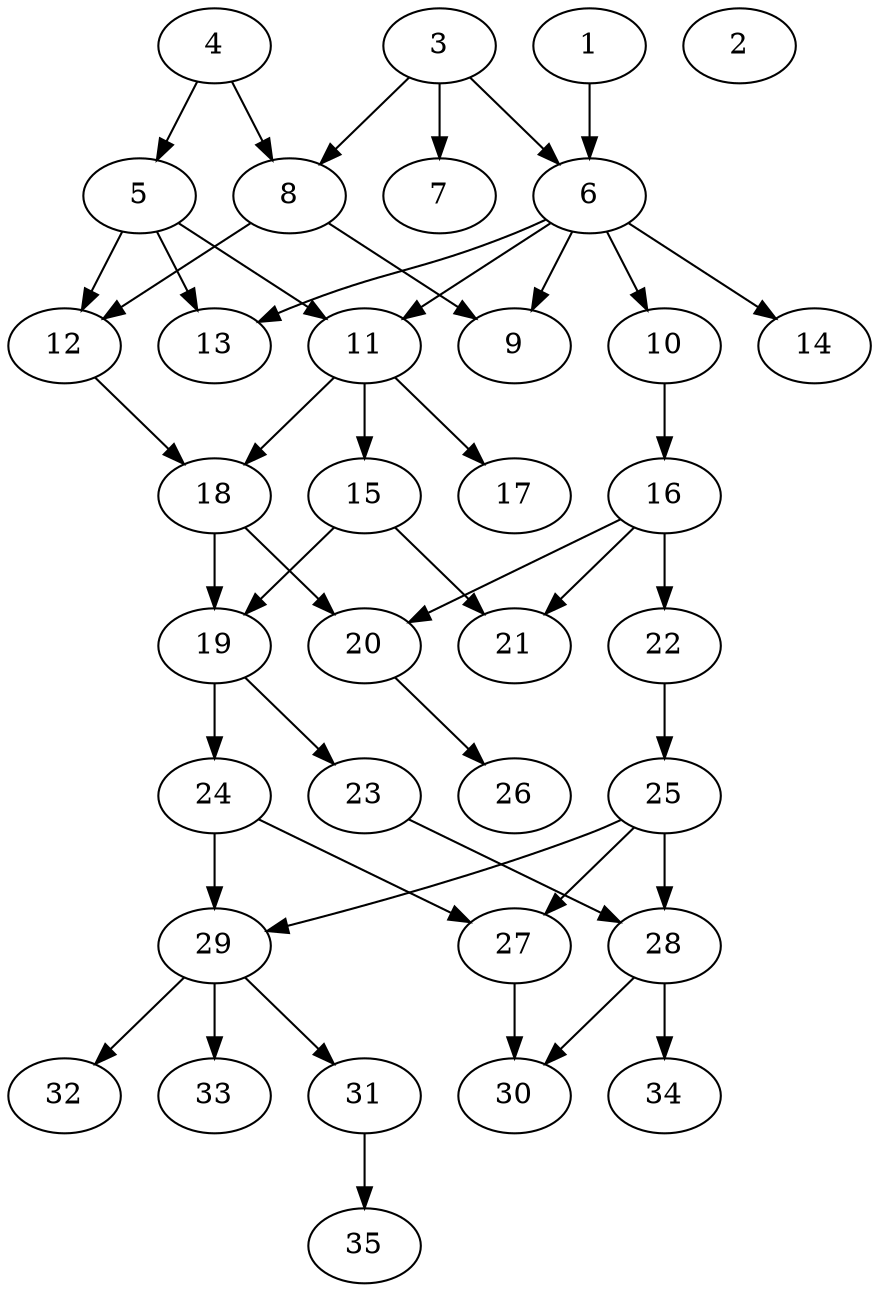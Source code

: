 // DAG automatically generated by daggen at Thu Oct  3 14:05:36 2019
// ./daggen --dot -n 35 --ccr 0.4 --fat 0.5 --regular 0.7 --density 0.5 --mindata 5242880 --maxdata 52428800 
digraph G {
  1 [size="27622400", alpha="0.09", expect_size="11048960"] 
  1 -> 6 [size ="11048960"]
  2 [size="14108160", alpha="0.03", expect_size="5643264"] 
  3 [size="77368320", alpha="0.07", expect_size="30947328"] 
  3 -> 6 [size ="30947328"]
  3 -> 7 [size ="30947328"]
  3 -> 8 [size ="30947328"]
  4 [size="127060480", alpha="0.18", expect_size="50824192"] 
  4 -> 5 [size ="50824192"]
  4 -> 8 [size ="50824192"]
  5 [size="70067200", alpha="0.09", expect_size="28026880"] 
  5 -> 11 [size ="28026880"]
  5 -> 12 [size ="28026880"]
  5 -> 13 [size ="28026880"]
  6 [size="107248640", alpha="0.20", expect_size="42899456"] 
  6 -> 9 [size ="42899456"]
  6 -> 10 [size ="42899456"]
  6 -> 11 [size ="42899456"]
  6 -> 13 [size ="42899456"]
  6 -> 14 [size ="42899456"]
  7 [size="88972800", alpha="0.12", expect_size="35589120"] 
  8 [size="121538560", alpha="0.18", expect_size="48615424"] 
  8 -> 9 [size ="48615424"]
  8 -> 12 [size ="48615424"]
  9 [size="106273280", alpha="0.06", expect_size="42509312"] 
  10 [size="13391360", alpha="0.18", expect_size="5356544"] 
  10 -> 16 [size ="5356544"]
  11 [size="107816960", alpha="0.15", expect_size="43126784"] 
  11 -> 15 [size ="43126784"]
  11 -> 17 [size ="43126784"]
  11 -> 18 [size ="43126784"]
  12 [size="42982400", alpha="0.06", expect_size="17192960"] 
  12 -> 18 [size ="17192960"]
  13 [size="62963200", alpha="0.05", expect_size="25185280"] 
  14 [size="105635840", alpha="0.06", expect_size="42254336"] 
  15 [size="95047680", alpha="0.08", expect_size="38019072"] 
  15 -> 19 [size ="38019072"]
  15 -> 21 [size ="38019072"]
  16 [size="30865920", alpha="0.08", expect_size="12346368"] 
  16 -> 20 [size ="12346368"]
  16 -> 21 [size ="12346368"]
  16 -> 22 [size ="12346368"]
  17 [size="28433920", alpha="0.18", expect_size="11373568"] 
  18 [size="98849280", alpha="0.13", expect_size="39539712"] 
  18 -> 19 [size ="39539712"]
  18 -> 20 [size ="39539712"]
  19 [size="84705280", alpha="0.13", expect_size="33882112"] 
  19 -> 23 [size ="33882112"]
  19 -> 24 [size ="33882112"]
  20 [size="121269760", alpha="0.14", expect_size="48507904"] 
  20 -> 26 [size ="48507904"]
  21 [size="107366400", alpha="0.18", expect_size="42946560"] 
  22 [size="79900160", alpha="0.02", expect_size="31960064"] 
  22 -> 25 [size ="31960064"]
  23 [size="114739200", alpha="0.16", expect_size="45895680"] 
  23 -> 28 [size ="45895680"]
  24 [size="24130560", alpha="0.11", expect_size="9652224"] 
  24 -> 27 [size ="9652224"]
  24 -> 29 [size ="9652224"]
  25 [size="57756160", alpha="0.14", expect_size="23102464"] 
  25 -> 27 [size ="23102464"]
  25 -> 28 [size ="23102464"]
  25 -> 29 [size ="23102464"]
  26 [size="102694400", alpha="0.14", expect_size="41077760"] 
  27 [size="33344000", alpha="0.07", expect_size="13337600"] 
  27 -> 30 [size ="13337600"]
  28 [size="19156480", alpha="0.18", expect_size="7662592"] 
  28 -> 30 [size ="7662592"]
  28 -> 34 [size ="7662592"]
  29 [size="95595520", alpha="0.04", expect_size="38238208"] 
  29 -> 31 [size ="38238208"]
  29 -> 32 [size ="38238208"]
  29 -> 33 [size ="38238208"]
  30 [size="52902400", alpha="0.11", expect_size="21160960"] 
  31 [size="17704960", alpha="0.14", expect_size="7081984"] 
  31 -> 35 [size ="7081984"]
  32 [size="122483200", alpha="0.02", expect_size="48993280"] 
  33 [size="14343680", alpha="0.19", expect_size="5737472"] 
  34 [size="111444480", alpha="0.11", expect_size="44577792"] 
  35 [size="55879680", alpha="0.17", expect_size="22351872"] 
}
